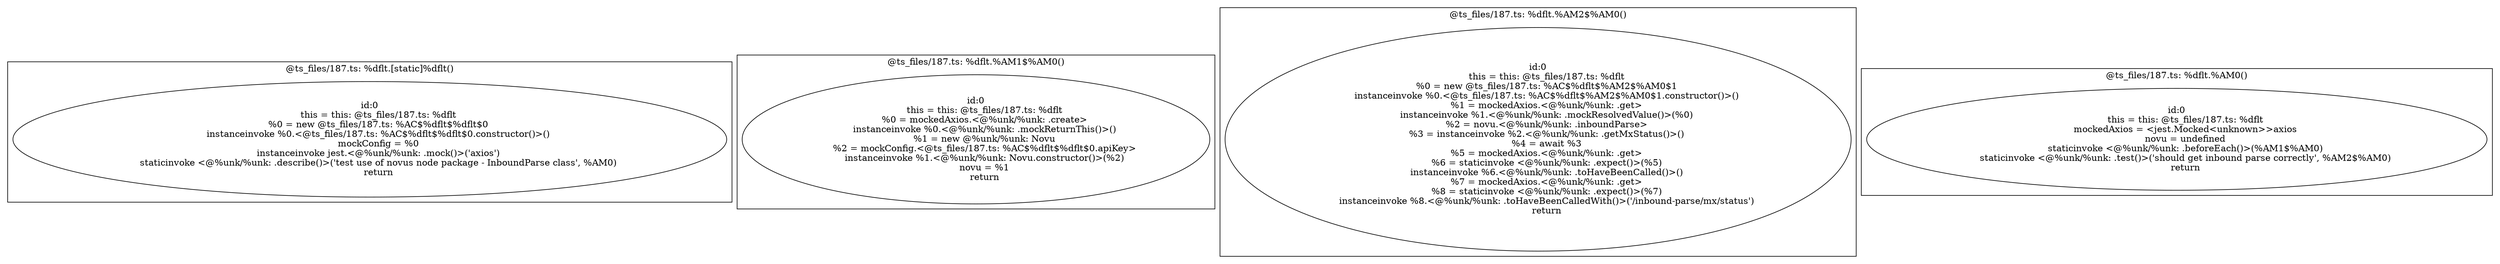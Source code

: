 digraph "187.ts" {
subgraph "cluster_@ts_files/187.ts: %dflt.[static]%dflt()" {
  label="@ts_files/187.ts: %dflt.[static]%dflt()";
  Node33800 [label="id:0
      this = this: @ts_files/187.ts: %dflt
      %0 = new @ts_files/187.ts: %AC$%dflt$%dflt$0
      instanceinvoke %0.<@ts_files/187.ts: %AC$%dflt$%dflt$0.constructor()>()
      mockConfig = %0
      instanceinvoke jest.<@%unk/%unk: .mock()>('axios')
      staticinvoke <@%unk/%unk: .describe()>('test use of novus node package - InboundParse class', %AM0)
      return"];
}
subgraph "cluster_@ts_files/187.ts: %dflt.%AM1$%AM0()" {
  label="@ts_files/187.ts: %dflt.%AM1$%AM0()";
  Node25760 [label="id:0
      this = this: @ts_files/187.ts: %dflt
      %0 = mockedAxios.<@%unk/%unk: .create>
      instanceinvoke %0.<@%unk/%unk: .mockReturnThis()>()
      %1 = new @%unk/%unk: Novu
      %2 = mockConfig.<@ts_files/187.ts: %AC$%dflt$%dflt$0.apiKey>
      instanceinvoke %1.<@%unk/%unk: Novu.constructor()>(%2)
      novu = %1
      return"];
}
subgraph "cluster_@ts_files/187.ts: %dflt.%AM2$%AM0()" {
  label="@ts_files/187.ts: %dflt.%AM2$%AM0()";
  Node25770 [label="id:0
      this = this: @ts_files/187.ts: %dflt
      %0 = new @ts_files/187.ts: %AC$%dflt$%AM2$%AM0$1
      instanceinvoke %0.<@ts_files/187.ts: %AC$%dflt$%AM2$%AM0$1.constructor()>()
      %1 = mockedAxios.<@%unk/%unk: .get>
      instanceinvoke %1.<@%unk/%unk: .mockResolvedValue()>(%0)
      %2 = novu.<@%unk/%unk: .inboundParse>
      %3 = instanceinvoke %2.<@%unk/%unk: .getMxStatus()>()
      %4 = await %3
      %5 = mockedAxios.<@%unk/%unk: .get>
      %6 = staticinvoke <@%unk/%unk: .expect()>(%5)
      instanceinvoke %6.<@%unk/%unk: .toHaveBeenCalled()>()
      %7 = mockedAxios.<@%unk/%unk: .get>
      %8 = staticinvoke <@%unk/%unk: .expect()>(%7)
      instanceinvoke %8.<@%unk/%unk: .toHaveBeenCalledWith()>('/inbound-parse/mx/status')
      return"];
}
subgraph "cluster_@ts_files/187.ts: %dflt.%AM0()" {
  label="@ts_files/187.ts: %dflt.%AM0()";
  Node23120 [label="id:0
      this = this: @ts_files/187.ts: %dflt
      mockedAxios = <jest.Mocked<unknown>>axios
      novu = undefined
      staticinvoke <@%unk/%unk: .beforeEach()>(%AM1$%AM0)
      staticinvoke <@%unk/%unk: .test()>('should get inbound parse correctly', %AM2$%AM0)
      return"];
}
}
